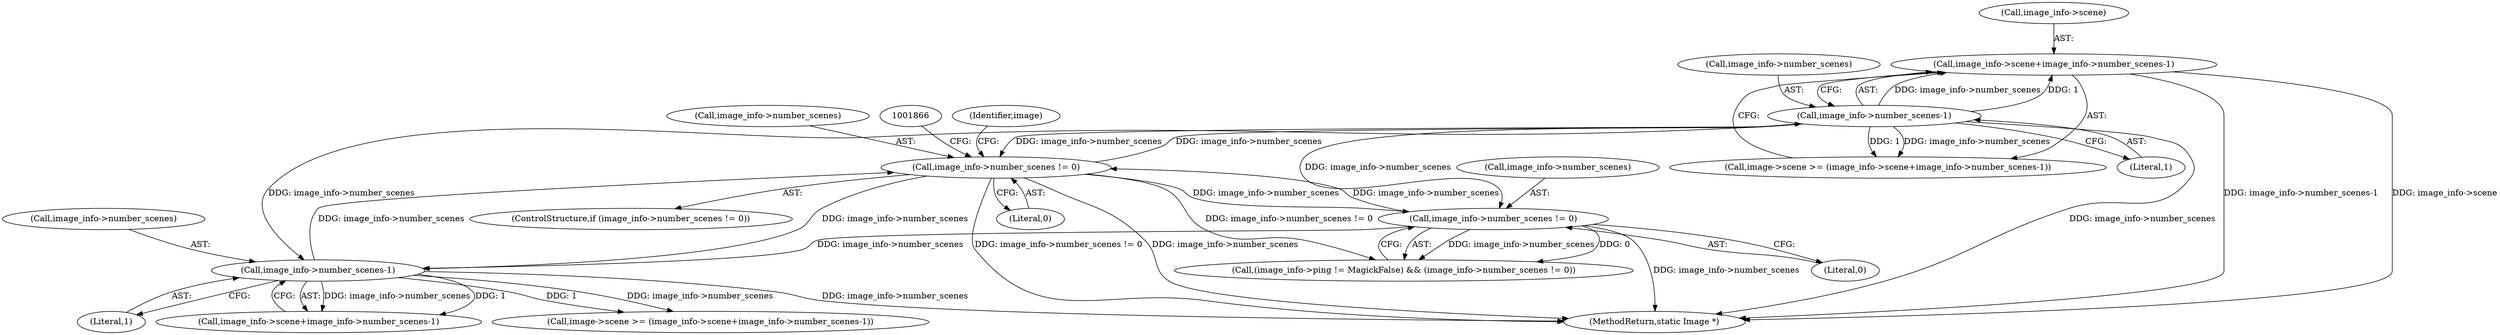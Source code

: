 digraph "0_ImageMagick_2ad6d33493750a28a5a655d319a8e0b16c392de1@pointer" {
"1001855" [label="(Call,image_info->scene+image_info->number_scenes-1)"];
"1001859" [label="(Call,image_info->number_scenes-1)"];
"1001845" [label="(Call,image_info->number_scenes != 0)"];
"1000557" [label="(Call,image_info->number_scenes != 0)"];
"1000571" [label="(Call,image_info->number_scenes-1)"];
"1001860" [label="(Call,image_info->number_scenes)"];
"1000571" [label="(Call,image_info->number_scenes-1)"];
"1000558" [label="(Call,image_info->number_scenes)"];
"1001849" [label="(Literal,0)"];
"1001853" [label="(Identifier,image)"];
"1000561" [label="(Literal,0)"];
"1001863" [label="(Literal,1)"];
"1000551" [label="(Call,(image_info->ping != MagickFalse) && (image_info->number_scenes != 0))"];
"1001846" [label="(Call,image_info->number_scenes)"];
"1001859" [label="(Call,image_info->number_scenes-1)"];
"1000575" [label="(Literal,1)"];
"1000563" [label="(Call,image->scene >= (image_info->scene+image_info->number_scenes-1))"];
"1001944" [label="(MethodReturn,static Image *)"];
"1000557" [label="(Call,image_info->number_scenes != 0)"];
"1001856" [label="(Call,image_info->scene)"];
"1001851" [label="(Call,image->scene >= (image_info->scene+image_info->number_scenes-1))"];
"1000572" [label="(Call,image_info->number_scenes)"];
"1001855" [label="(Call,image_info->scene+image_info->number_scenes-1)"];
"1000567" [label="(Call,image_info->scene+image_info->number_scenes-1)"];
"1001844" [label="(ControlStructure,if (image_info->number_scenes != 0))"];
"1001845" [label="(Call,image_info->number_scenes != 0)"];
"1001855" -> "1001851"  [label="AST: "];
"1001855" -> "1001859"  [label="CFG: "];
"1001856" -> "1001855"  [label="AST: "];
"1001859" -> "1001855"  [label="AST: "];
"1001851" -> "1001855"  [label="CFG: "];
"1001855" -> "1001944"  [label="DDG: image_info->number_scenes-1"];
"1001855" -> "1001944"  [label="DDG: image_info->scene"];
"1001859" -> "1001855"  [label="DDG: image_info->number_scenes"];
"1001859" -> "1001855"  [label="DDG: 1"];
"1001859" -> "1001863"  [label="CFG: "];
"1001860" -> "1001859"  [label="AST: "];
"1001863" -> "1001859"  [label="AST: "];
"1001859" -> "1001944"  [label="DDG: image_info->number_scenes"];
"1001859" -> "1000557"  [label="DDG: image_info->number_scenes"];
"1001859" -> "1000571"  [label="DDG: image_info->number_scenes"];
"1001859" -> "1001845"  [label="DDG: image_info->number_scenes"];
"1001859" -> "1001851"  [label="DDG: image_info->number_scenes"];
"1001859" -> "1001851"  [label="DDG: 1"];
"1001845" -> "1001859"  [label="DDG: image_info->number_scenes"];
"1001845" -> "1001844"  [label="AST: "];
"1001845" -> "1001849"  [label="CFG: "];
"1001846" -> "1001845"  [label="AST: "];
"1001849" -> "1001845"  [label="AST: "];
"1001853" -> "1001845"  [label="CFG: "];
"1001866" -> "1001845"  [label="CFG: "];
"1001845" -> "1001944"  [label="DDG: image_info->number_scenes"];
"1001845" -> "1001944"  [label="DDG: image_info->number_scenes != 0"];
"1001845" -> "1000551"  [label="DDG: image_info->number_scenes != 0"];
"1001845" -> "1000557"  [label="DDG: image_info->number_scenes"];
"1001845" -> "1000571"  [label="DDG: image_info->number_scenes"];
"1000557" -> "1001845"  [label="DDG: image_info->number_scenes"];
"1000571" -> "1001845"  [label="DDG: image_info->number_scenes"];
"1000557" -> "1000551"  [label="AST: "];
"1000557" -> "1000561"  [label="CFG: "];
"1000558" -> "1000557"  [label="AST: "];
"1000561" -> "1000557"  [label="AST: "];
"1000551" -> "1000557"  [label="CFG: "];
"1000557" -> "1001944"  [label="DDG: image_info->number_scenes"];
"1000557" -> "1000551"  [label="DDG: image_info->number_scenes"];
"1000557" -> "1000551"  [label="DDG: 0"];
"1000557" -> "1000571"  [label="DDG: image_info->number_scenes"];
"1000571" -> "1000567"  [label="AST: "];
"1000571" -> "1000575"  [label="CFG: "];
"1000572" -> "1000571"  [label="AST: "];
"1000575" -> "1000571"  [label="AST: "];
"1000567" -> "1000571"  [label="CFG: "];
"1000571" -> "1001944"  [label="DDG: image_info->number_scenes"];
"1000571" -> "1000563"  [label="DDG: image_info->number_scenes"];
"1000571" -> "1000563"  [label="DDG: 1"];
"1000571" -> "1000567"  [label="DDG: image_info->number_scenes"];
"1000571" -> "1000567"  [label="DDG: 1"];
}
